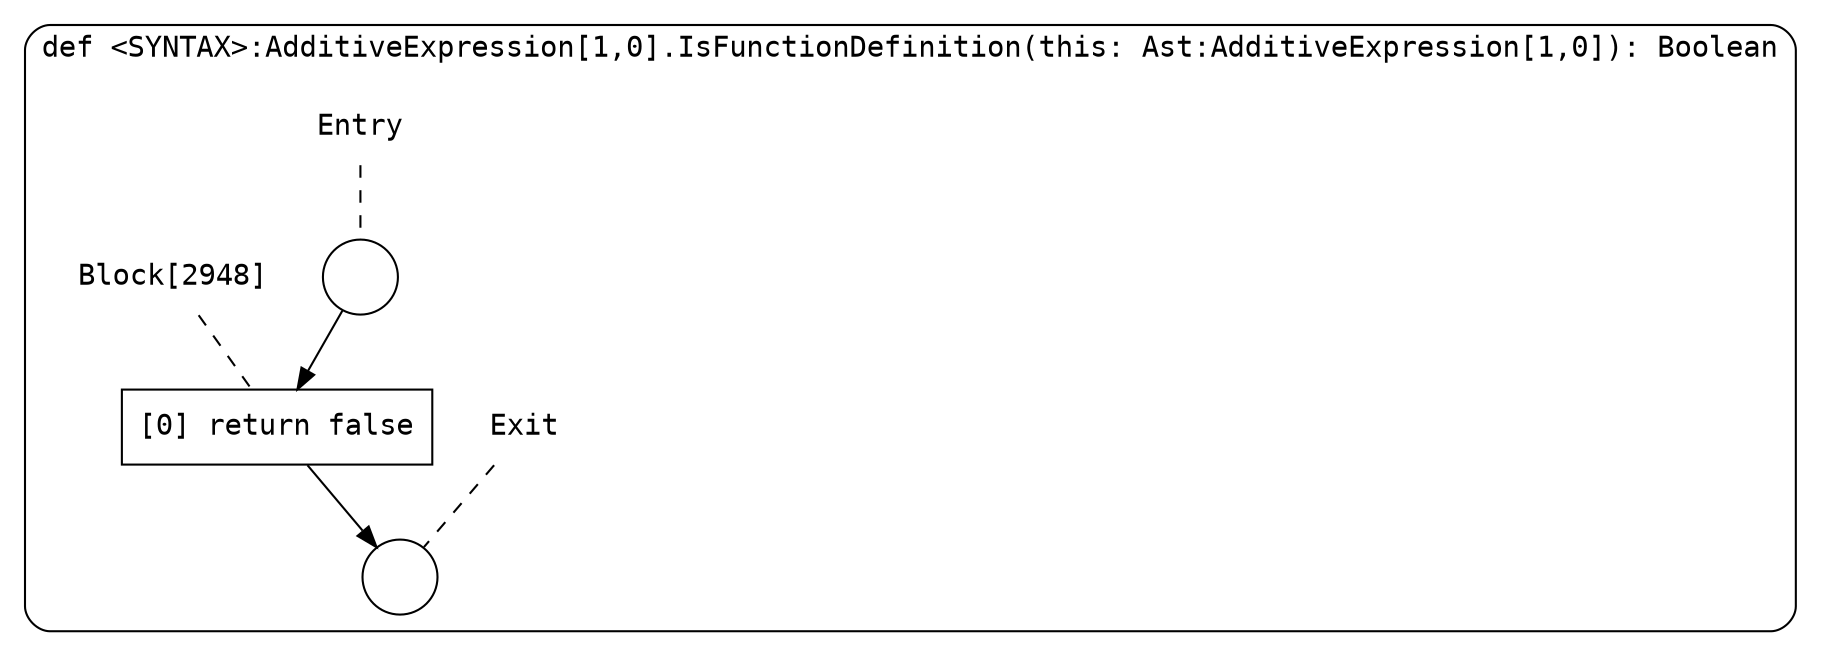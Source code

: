 digraph {
  graph [fontname = "Consolas"]
  node [fontname = "Consolas"]
  edge [fontname = "Consolas"]
  subgraph cluster716 {
    label = "def <SYNTAX>:AdditiveExpression[1,0].IsFunctionDefinition(this: Ast:AdditiveExpression[1,0]): Boolean"
    style = rounded
    cluster716_entry_name [shape=none, label=<<font color="black">Entry</font>>]
    cluster716_entry_name -> cluster716_entry [arrowhead=none, color="black", style=dashed]
    cluster716_entry [shape=circle label=" " color="black" fillcolor="white" style=filled]
    cluster716_entry -> node2948 [color="black"]
    cluster716_exit_name [shape=none, label=<<font color="black">Exit</font>>]
    cluster716_exit_name -> cluster716_exit [arrowhead=none, color="black", style=dashed]
    cluster716_exit [shape=circle label=" " color="black" fillcolor="white" style=filled]
    node2948_name [shape=none, label=<<font color="black">Block[2948]</font>>]
    node2948_name -> node2948 [arrowhead=none, color="black", style=dashed]
    node2948 [shape=box, label=<<font color="black">[0] return false<BR ALIGN="LEFT"/></font>> color="black" fillcolor="white", style=filled]
    node2948 -> cluster716_exit [color="black"]
  }
}